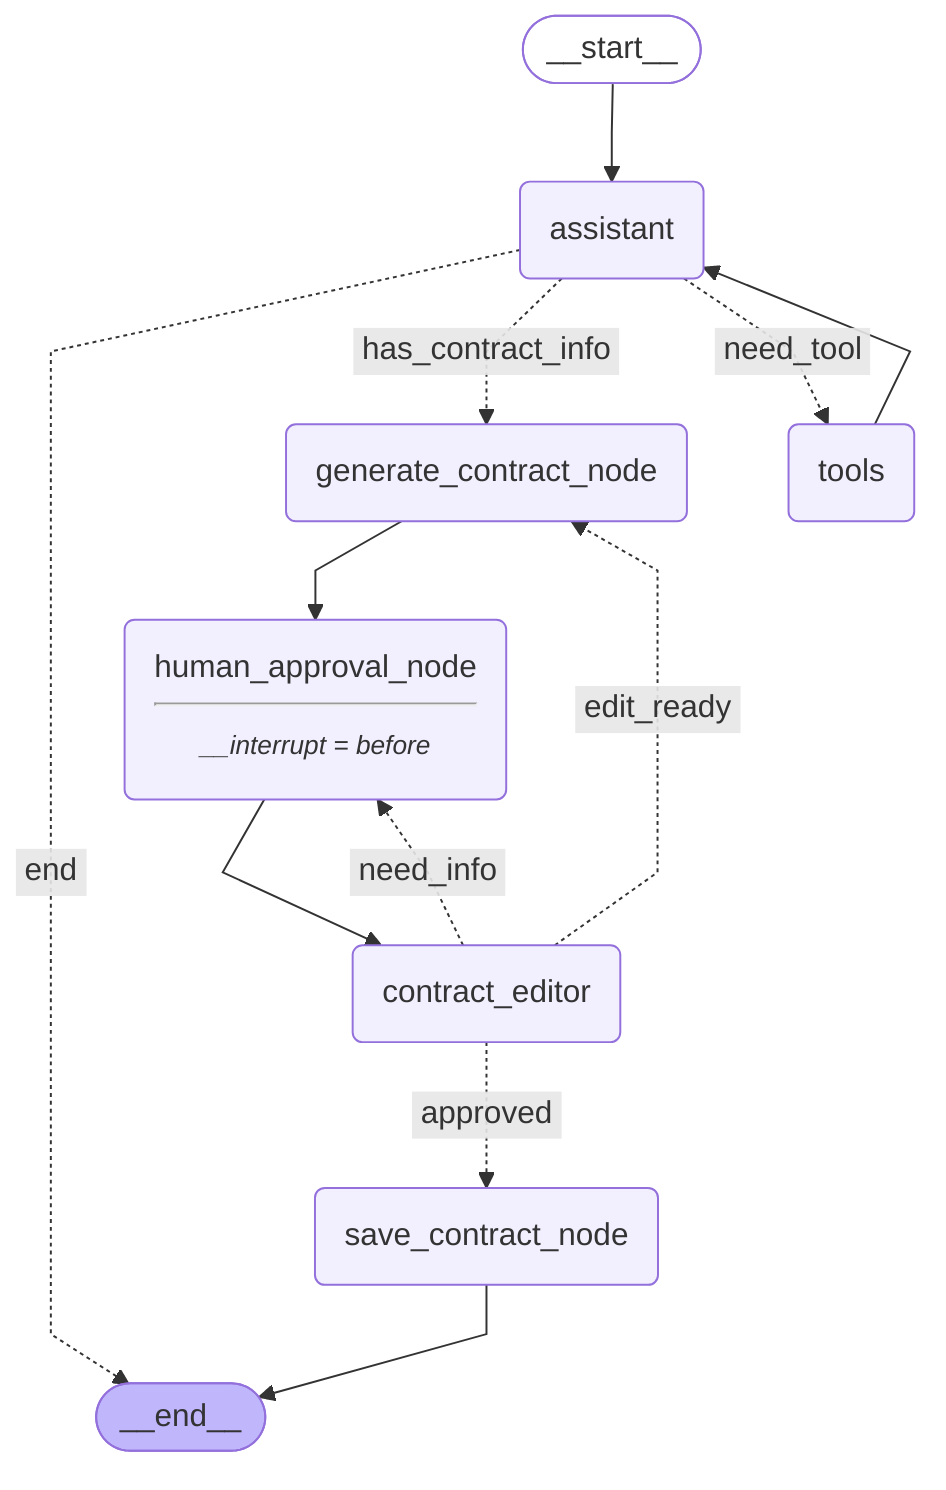 ---
config:
  flowchart:
    curve: linear
---
graph TD;
	__start__([<p>__start__</p>]):::first
	assistant(assistant)
	contract_editor(contract_editor)
	human_approval_node(human_approval_node<hr/><small><em>__interrupt = before</em></small>)
	generate_contract_node(generate_contract_node)
	tools(tools)
	save_contract_node(save_contract_node)
	__end__([<p>__end__</p>]):::last
	__start__ --> assistant;
	assistant -. &nbsp;end&nbsp; .-> __end__;
	assistant -. &nbsp;has_contract_info&nbsp; .-> generate_contract_node;
	assistant -. &nbsp;need_tool&nbsp; .-> tools;
	contract_editor -. &nbsp;edit_ready&nbsp; .-> generate_contract_node;
	contract_editor -. &nbsp;need_info&nbsp; .-> human_approval_node;
	contract_editor -. &nbsp;approved&nbsp; .-> save_contract_node;
	generate_contract_node --> human_approval_node;
	human_approval_node --> contract_editor;
	tools --> assistant;
	save_contract_node --> __end__;
	classDef default fill:#f2f0ff,line-height:1.2
	classDef first fill-opacity:0
	classDef last fill:#bfb6fc